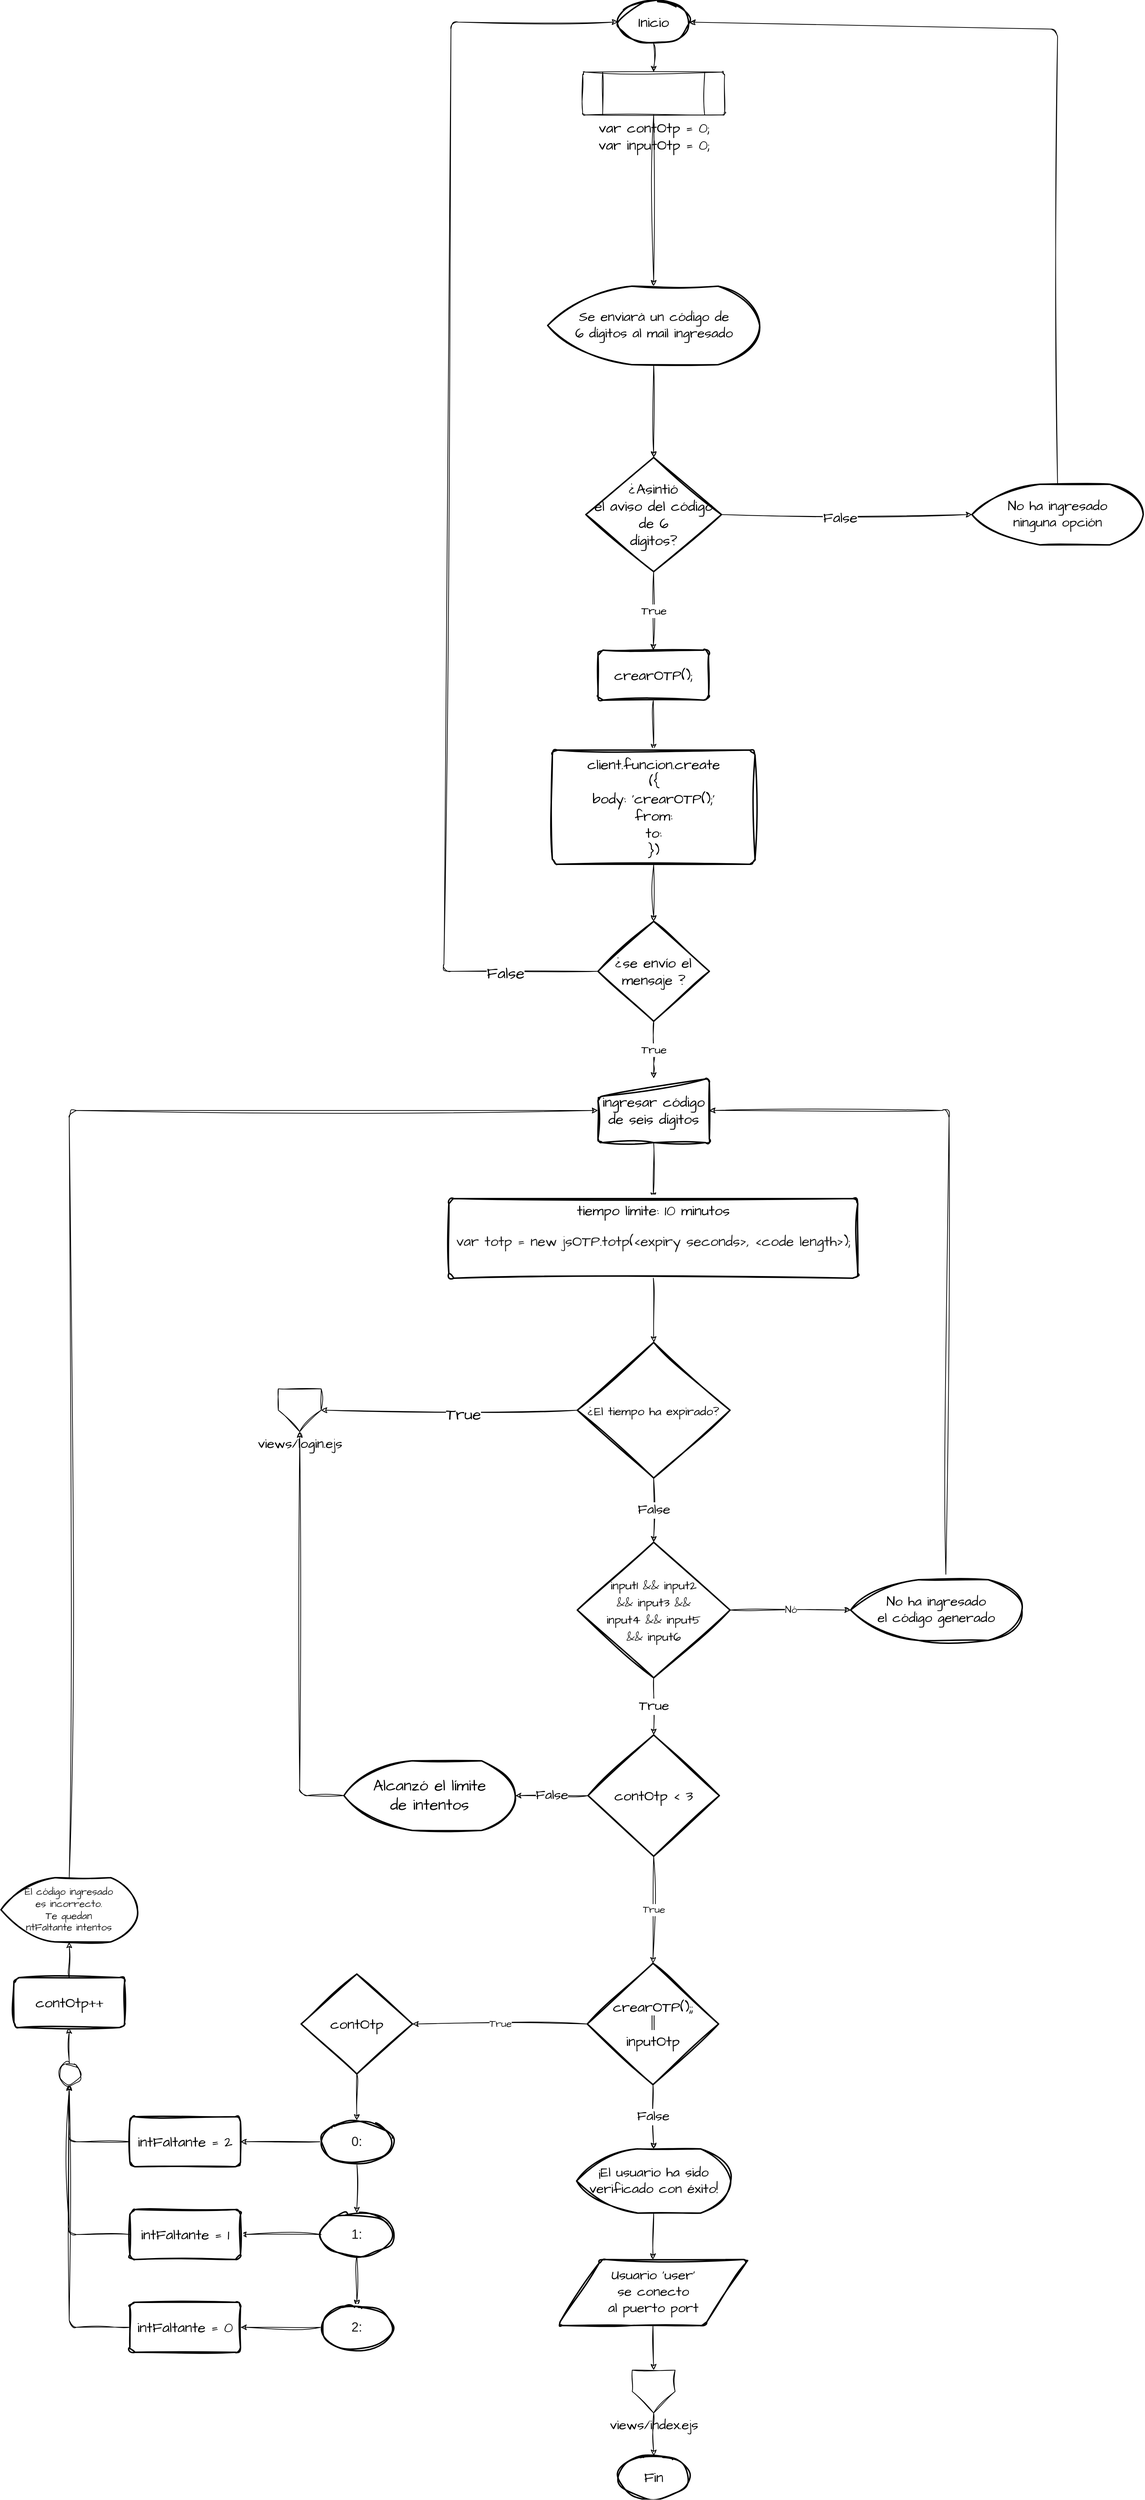 <mxfile>
    <diagram id="6uNjinG-GGIPWo5Y6LsR" name="Página-1">
        <mxGraphModel dx="2491" dy="928" grid="1" gridSize="10" guides="1" tooltips="1" connect="1" arrows="1" fold="1" page="1" pageScale="1" pageWidth="827" pageHeight="1169" math="0" shadow="0">
            <root>
                <mxCell id="0"/>
                <mxCell id="1" parent="0"/>
                <mxCell id="9" style="edgeStyle=none;sketch=1;hachureGap=4;jiggle=2;curveFitting=1;html=1;exitX=0.5;exitY=1;exitDx=0;exitDy=0;exitPerimeter=0;entryX=0.5;entryY=0;entryDx=0;entryDy=0;fontFamily=Architects Daughter;fontSource=https%3A%2F%2Ffonts.googleapis.com%2Fcss%3Ffamily%3DArchitects%2BDaughter;fontSize=16;" parent="1" source="2" target="3" edge="1">
                    <mxGeometry relative="1" as="geometry"/>
                </mxCell>
                <mxCell id="2" value="Inicio" style="strokeWidth=2;html=1;shape=mxgraph.flowchart.start_1;whiteSpace=wrap;sketch=1;hachureGap=4;jiggle=2;curveFitting=1;fontFamily=Architects Daughter;fontSource=https%3A%2F%2Ffonts.googleapis.com%2Fcss%3Ffamily%3DArchitects%2BDaughter;fontSize=20;" parent="1" vertex="1">
                    <mxGeometry x="364" y="40" width="100" height="60" as="geometry"/>
                </mxCell>
                <mxCell id="3" value="var contOtp = 0;&lt;br&gt;var inputOtp = 0;" style="verticalLabelPosition=bottom;verticalAlign=top;html=1;shape=process;whiteSpace=wrap;rounded=1;size=0.14;arcSize=6;sketch=1;hachureGap=4;jiggle=2;curveFitting=1;fontFamily=Architects Daughter;fontSource=https%3A%2F%2Ffonts.googleapis.com%2Fcss%3Ffamily%3DArchitects%2BDaughter;fontSize=20;" parent="1" vertex="1">
                    <mxGeometry x="314.5" y="140" width="199" height="60" as="geometry"/>
                </mxCell>
                <mxCell id="11" style="edgeStyle=none;sketch=1;hachureGap=4;jiggle=2;curveFitting=1;html=1;exitX=0.5;exitY=1;exitDx=0;exitDy=0;fontFamily=Architects Daughter;fontSource=https%3A%2F%2Ffonts.googleapis.com%2Fcss%3Ffamily%3DArchitects%2BDaughter;fontSize=16;entryX=0.5;entryY=0;entryDx=0;entryDy=0;entryPerimeter=0;" parent="1" source="3" target="105" edge="1">
                    <mxGeometry relative="1" as="geometry">
                        <mxPoint x="414" y="410" as="sourcePoint"/>
                        <mxPoint x="414" y="610" as="targetPoint"/>
                    </mxGeometry>
                </mxCell>
                <mxCell id="23" style="edgeStyle=none;sketch=1;hachureGap=4;jiggle=2;curveFitting=1;html=1;exitX=0.5;exitY=1;exitDx=0;exitDy=0;entryX=0.5;entryY=0;entryDx=0;entryDy=0;fontFamily=Architects Daughter;fontSource=https%3A%2F%2Ffonts.googleapis.com%2Fcss%3Ffamily%3DArchitects%2BDaughter;fontSize=16;" parent="1" source="19" target="22" edge="1">
                    <mxGeometry relative="1" as="geometry"/>
                </mxCell>
                <mxCell id="19" value="crearOTP();" style="rounded=1;whiteSpace=wrap;html=1;absoluteArcSize=1;arcSize=14;strokeWidth=2;sketch=1;hachureGap=4;jiggle=2;curveFitting=1;fontFamily=Architects Daughter;fontSource=https%3A%2F%2Ffonts.googleapis.com%2Fcss%3Ffamily%3DArchitects%2BDaughter;fontSize=20;" parent="1" vertex="1">
                    <mxGeometry x="336" y="950" width="155" height="70" as="geometry"/>
                </mxCell>
                <mxCell id="25" style="edgeStyle=none;sketch=1;hachureGap=4;jiggle=2;curveFitting=1;html=1;exitX=0.5;exitY=1;exitDx=0;exitDy=0;entryX=0.5;entryY=0;entryDx=0;entryDy=0;entryPerimeter=0;fontFamily=Architects Daughter;fontSource=https%3A%2F%2Ffonts.googleapis.com%2Fcss%3Ffamily%3DArchitects%2BDaughter;fontSize=16;" parent="1" source="22" target="24" edge="1">
                    <mxGeometry relative="1" as="geometry"/>
                </mxCell>
                <mxCell id="22" value="client.funcion.create&lt;br&gt;({&lt;br&gt;body: 'crearOTP();'&lt;br&gt;from:&lt;br&gt;to:&lt;br&gt;})" style="rounded=1;whiteSpace=wrap;html=1;absoluteArcSize=1;arcSize=14;strokeWidth=2;sketch=1;hachureGap=4;jiggle=2;curveFitting=1;fontFamily=Architects Daughter;fontSource=https%3A%2F%2Ffonts.googleapis.com%2Fcss%3Ffamily%3DArchitects%2BDaughter;fontSize=20;" parent="1" vertex="1">
                    <mxGeometry x="272" y="1090" width="284" height="160" as="geometry"/>
                </mxCell>
                <mxCell id="26" style="edgeStyle=none;sketch=1;hachureGap=4;jiggle=2;curveFitting=1;html=1;exitX=0;exitY=0.5;exitDx=0;exitDy=0;exitPerimeter=0;entryX=0;entryY=0.5;entryDx=0;entryDy=0;entryPerimeter=0;fontFamily=Architects Daughter;fontSource=https%3A%2F%2Ffonts.googleapis.com%2Fcss%3Ffamily%3DArchitects%2BDaughter;fontSize=16;" parent="1" source="24" target="2" edge="1">
                    <mxGeometry relative="1" as="geometry">
                        <Array as="points">
                            <mxPoint x="120" y="1400"/>
                            <mxPoint x="130" y="70"/>
                        </Array>
                    </mxGeometry>
                </mxCell>
                <mxCell id="97" value="False" style="edgeLabel;html=1;align=center;verticalAlign=middle;resizable=0;points=[];fontSize=22;fontFamily=Architects Daughter;" parent="26" vertex="1" connectable="0">
                    <mxGeometry x="-0.853" y="4" relative="1" as="geometry">
                        <mxPoint x="1" as="offset"/>
                    </mxGeometry>
                </mxCell>
                <mxCell id="28" value="True" style="edgeStyle=none;sketch=1;hachureGap=4;jiggle=2;curveFitting=1;html=1;exitX=0.5;exitY=1;exitDx=0;exitDy=0;exitPerimeter=0;entryX=0.5;entryY=0;entryDx=0;entryDy=0;fontFamily=Architects Daughter;fontSource=https%3A%2F%2Ffonts.googleapis.com%2Fcss%3Ffamily%3DArchitects%2BDaughter;fontSize=16;" parent="1" source="24" target="27" edge="1">
                    <mxGeometry relative="1" as="geometry">
                        <Array as="points">
                            <mxPoint x="414" y="1520"/>
                        </Array>
                    </mxGeometry>
                </mxCell>
                <mxCell id="24" value="¿se envío el mensaje ?" style="strokeWidth=2;html=1;shape=mxgraph.flowchart.decision;whiteSpace=wrap;sketch=1;hachureGap=4;jiggle=2;curveFitting=1;fontFamily=Architects Daughter;fontSource=https%3A%2F%2Ffonts.googleapis.com%2Fcss%3Ffamily%3DArchitects%2BDaughter;fontSize=20;" parent="1" vertex="1">
                    <mxGeometry x="336" y="1330" width="156" height="140" as="geometry"/>
                </mxCell>
                <mxCell id="31" style="edgeStyle=none;sketch=1;hachureGap=4;jiggle=2;curveFitting=1;html=1;exitX=0.5;exitY=1;exitDx=0;exitDy=0;entryX=0.5;entryY=0;entryDx=0;entryDy=0;fontFamily=Architects Daughter;fontSource=https%3A%2F%2Ffonts.googleapis.com%2Fcss%3Ffamily%3DArchitects%2BDaughter;fontSize=20;fontColor=#191919;" parent="1" source="27" target="30" edge="1">
                    <mxGeometry relative="1" as="geometry"/>
                </mxCell>
                <mxCell id="27" value="ingresar código de seis dígitos" style="html=1;strokeWidth=2;shape=manualInput;whiteSpace=wrap;rounded=1;size=26;arcSize=11;sketch=1;hachureGap=4;jiggle=2;curveFitting=1;fontFamily=Architects Daughter;fontSource=https%3A%2F%2Ffonts.googleapis.com%2Fcss%3Ffamily%3DArchitects%2BDaughter;fontSize=20;" parent="1" vertex="1">
                    <mxGeometry x="336" y="1550" width="156" height="90" as="geometry"/>
                </mxCell>
                <mxCell id="76" style="edgeStyle=none;sketch=1;hachureGap=4;jiggle=2;curveFitting=1;html=1;exitX=0.5;exitY=1;exitDx=0;exitDy=0;entryX=0.5;entryY=0;entryDx=0;entryDy=0;entryPerimeter=0;fontFamily=Architects Daughter;fontSource=https%3A%2F%2Ffonts.googleapis.com%2Fcss%3Ffamily%3DArchitects%2BDaughter;fontSize=19;" parent="1" source="30" target="75" edge="1">
                    <mxGeometry relative="1" as="geometry"/>
                </mxCell>
                <mxCell id="30" value="tiempo límite: 10 minutos&lt;br&gt;&lt;pre style=&quot;border-color: var(--border-color); box-sizing: border-box; margin-top: 0px; margin-bottom: 16px; overflow-wrap: normal; padding: 16px; overflow: auto; line-height: 1.45; border-radius: 6px; text-align: start;&quot; class=&quot;notranslate&quot;&gt;&lt;code style=&quot;background-image: initial; background-position: initial; background-size: initial; background-repeat: initial; background-attachment: initial; background-origin: initial; background-clip: initial; border: 0px; box-sizing: border-box; padding: 0px; margin: 0px; border-radius: 6px; word-break: normal; display: inline; overflow: visible; line-height: inherit; overflow-wrap: normal;&quot;&gt;&lt;font data-font-src=&quot;https://fonts.googleapis.com/css?family=Architects+Daughter&quot; face=&quot;Architects Daughter&quot; color=&quot;#191919&quot; style=&quot;border-color: var(--border-color); font-size: 20px; background-color: rgb(255, 255, 255);&quot;&gt;var totp = new jsOTP.totp(&amp;lt;expiry seconds&amp;gt;, &amp;lt;code length&amp;gt;);&lt;/font&gt;&lt;/code&gt;&lt;/pre&gt;" style="rounded=1;whiteSpace=wrap;html=1;absoluteArcSize=1;arcSize=14;strokeWidth=2;sketch=1;hachureGap=4;jiggle=2;curveFitting=1;fontFamily=Architects Daughter;fontSource=https%3A%2F%2Ffonts.googleapis.com%2Fcss%3Ffamily%3DArchitects%2BDaughter;fontSize=20;" parent="1" vertex="1">
                    <mxGeometry x="127" y="1718.5" width="573" height="111.5" as="geometry"/>
                </mxCell>
                <mxCell id="35" value="Nó" style="edgeStyle=none;sketch=1;hachureGap=4;jiggle=2;curveFitting=1;html=1;exitX=1;exitY=0.5;exitDx=0;exitDy=0;exitPerimeter=0;fontFamily=Architects Daughter;fontSource=https%3A%2F%2Ffonts.googleapis.com%2Fcss%3Ffamily%3DArchitects%2BDaughter;fontSize=14;fontColor=#191919;entryX=0;entryY=0.5;entryDx=0;entryDy=0;entryPerimeter=0;" parent="1" source="32" target="74" edge="1">
                    <mxGeometry relative="1" as="geometry">
                        <mxPoint x="670" y="2295" as="targetPoint"/>
                    </mxGeometry>
                </mxCell>
                <mxCell id="39" value="True" style="edgeStyle=none;sketch=1;hachureGap=4;jiggle=2;curveFitting=1;html=1;exitX=0.5;exitY=1;exitDx=0;exitDy=0;exitPerimeter=0;entryX=0.5;entryY=0;entryDx=0;entryDy=0;entryPerimeter=0;fontFamily=Architects Daughter;fontSource=https%3A%2F%2Ffonts.googleapis.com%2Fcss%3Ffamily%3DArchitects%2BDaughter;fontSize=14;fontColor=#191919;" parent="1" source="91" target="38" edge="1">
                    <mxGeometry relative="1" as="geometry">
                        <mxPoint x="414" y="2710" as="sourcePoint"/>
                    </mxGeometry>
                </mxCell>
                <mxCell id="92" value="True" style="edgeStyle=none;sketch=1;hachureGap=4;jiggle=2;curveFitting=1;html=1;exitX=0.5;exitY=1;exitDx=0;exitDy=0;exitPerimeter=0;entryX=0.5;entryY=0;entryDx=0;entryDy=0;entryPerimeter=0;fontFamily=Architects Daughter;fontSource=https%3A%2F%2Ffonts.googleapis.com%2Fcss%3Ffamily%3DArchitects%2BDaughter;fontSize=19;" parent="1" source="32" target="91" edge="1">
                    <mxGeometry relative="1" as="geometry"/>
                </mxCell>
                <mxCell id="32" value="&lt;font style=&quot;font-size: 17px;&quot;&gt;input1 &amp;amp;&amp;amp; input2&lt;br&gt;&amp;amp;&amp;amp; input3 &amp;amp;&amp;amp;&lt;br&gt;input4 &amp;amp;&amp;amp; input5&lt;br&gt;&amp;amp;&amp;amp; input6&lt;/font&gt;" style="strokeWidth=2;html=1;shape=mxgraph.flowchart.decision;whiteSpace=wrap;sketch=1;hachureGap=4;jiggle=2;curveFitting=1;fontFamily=Architects Daughter;fontSource=https%3A%2F%2Ffonts.googleapis.com%2Fcss%3Ffamily%3DArchitects%2BDaughter;fontSize=20;" parent="1" vertex="1">
                    <mxGeometry x="307" y="2200" width="214" height="190" as="geometry"/>
                </mxCell>
                <mxCell id="37" style="edgeStyle=none;sketch=1;hachureGap=4;jiggle=2;curveFitting=1;html=1;exitX=0.556;exitY=-0.089;exitDx=0;exitDy=0;exitPerimeter=0;entryX=1;entryY=0.5;entryDx=0;entryDy=0;fontFamily=Architects Daughter;fontSource=https%3A%2F%2Ffonts.googleapis.com%2Fcss%3Ffamily%3DArchitects%2BDaughter;fontSize=14;fontColor=#191919;" parent="1" source="74" target="27" edge="1">
                    <mxGeometry relative="1" as="geometry">
                        <Array as="points">
                            <mxPoint x="828" y="1595"/>
                        </Array>
                        <mxPoint x="828" y="1935" as="sourcePoint"/>
                    </mxGeometry>
                </mxCell>
                <mxCell id="42" value="True" style="edgeStyle=none;sketch=1;hachureGap=4;jiggle=2;curveFitting=1;html=1;exitX=0;exitY=0.5;exitDx=0;exitDy=0;exitPerimeter=0;entryX=1;entryY=0.5;entryDx=0;entryDy=0;entryPerimeter=0;fontFamily=Architects Daughter;fontSource=https%3A%2F%2Ffonts.googleapis.com%2Fcss%3Ffamily%3DArchitects%2BDaughter;fontSize=14;fontColor=#191919;" parent="1" source="38" target="41" edge="1">
                    <mxGeometry relative="1" as="geometry"/>
                </mxCell>
                <mxCell id="80" value="False" style="edgeStyle=none;sketch=1;hachureGap=4;jiggle=2;curveFitting=1;html=1;exitX=0.5;exitY=1;exitDx=0;exitDy=0;exitPerimeter=0;entryX=0.5;entryY=0;entryDx=0;entryDy=0;entryPerimeter=0;fontFamily=Architects Daughter;fontSource=https%3A%2F%2Ffonts.googleapis.com%2Fcss%3Ffamily%3DArchitects%2BDaughter;fontSize=19;" parent="1" source="38" target="79" edge="1">
                    <mxGeometry relative="1" as="geometry"/>
                </mxCell>
                <mxCell id="38" value="crearOTP();;&lt;br&gt;||&lt;br&gt;inputOtp" style="strokeWidth=2;html=1;shape=mxgraph.flowchart.decision;whiteSpace=wrap;sketch=1;hachureGap=4;jiggle=2;curveFitting=1;fontFamily=Architects Daughter;fontSource=https%3A%2F%2Ffonts.googleapis.com%2Fcss%3Ffamily%3DArchitects%2BDaughter;fontSize=20;" parent="1" vertex="1">
                    <mxGeometry x="321" y="2790" width="184" height="170" as="geometry"/>
                </mxCell>
                <mxCell id="48" style="edgeStyle=none;sketch=1;hachureGap=4;jiggle=2;curveFitting=1;html=1;exitX=0.5;exitY=1;exitDx=0;exitDy=0;exitPerimeter=0;entryX=0.5;entryY=0;entryDx=0;entryDy=0;entryPerimeter=0;fontFamily=Architects Daughter;fontSource=https%3A%2F%2Ffonts.googleapis.com%2Fcss%3Ffamily%3DArchitects%2BDaughter;fontSize=14;fontColor=#191919;" parent="1" source="41" target="45" edge="1">
                    <mxGeometry relative="1" as="geometry"/>
                </mxCell>
                <mxCell id="41" value="contOtp" style="strokeWidth=2;html=1;shape=mxgraph.flowchart.decision;whiteSpace=wrap;sketch=1;hachureGap=4;jiggle=2;curveFitting=1;fontFamily=Architects Daughter;fontSource=https%3A%2F%2Ffonts.googleapis.com%2Fcss%3Ffamily%3DArchitects%2BDaughter;fontSize=20;" parent="1" vertex="1">
                    <mxGeometry x="-80" y="2805" width="156" height="140" as="geometry"/>
                </mxCell>
                <mxCell id="49" style="edgeStyle=none;sketch=1;hachureGap=4;jiggle=2;curveFitting=1;html=1;exitX=0.5;exitY=1;exitDx=0;exitDy=0;exitPerimeter=0;entryX=0.5;entryY=0;entryDx=0;entryDy=0;entryPerimeter=0;fontFamily=Architects Daughter;fontSource=https%3A%2F%2Ffonts.googleapis.com%2Fcss%3Ffamily%3DArchitects%2BDaughter;fontSize=14;fontColor=#191919;" parent="1" source="45" target="46" edge="1">
                    <mxGeometry relative="1" as="geometry"/>
                </mxCell>
                <mxCell id="62" style="edgeStyle=none;sketch=1;hachureGap=4;jiggle=2;curveFitting=1;html=1;exitX=0;exitY=0.5;exitDx=0;exitDy=0;exitPerimeter=0;entryX=1;entryY=0.5;entryDx=0;entryDy=0;fontFamily=Architects Daughter;fontSource=https%3A%2F%2Ffonts.googleapis.com%2Fcss%3Ffamily%3DArchitects%2BDaughter;fontSize=14;fontColor=#191919;" parent="1" source="45" target="59" edge="1">
                    <mxGeometry relative="1" as="geometry"/>
                </mxCell>
                <mxCell id="45" value="&lt;font style=&quot;font-size: 18px;&quot;&gt;0:&lt;/font&gt;" style="strokeWidth=2;html=1;shape=mxgraph.flowchart.start_1;whiteSpace=wrap;labelBackgroundColor=none;fontColor=#191919;sketch=1;curveFitting=1;jiggle=2;" parent="1" vertex="1">
                    <mxGeometry x="-52" y="3010" width="100" height="60" as="geometry"/>
                </mxCell>
                <mxCell id="51" style="edgeStyle=none;sketch=1;hachureGap=4;jiggle=2;curveFitting=1;html=1;exitX=0.5;exitY=1;exitDx=0;exitDy=0;exitPerimeter=0;entryX=0.5;entryY=0;entryDx=0;entryDy=0;entryPerimeter=0;fontFamily=Architects Daughter;fontSource=https%3A%2F%2Ffonts.googleapis.com%2Fcss%3Ffamily%3DArchitects%2BDaughter;fontSize=14;fontColor=#191919;" parent="1" source="46" target="47" edge="1">
                    <mxGeometry relative="1" as="geometry"/>
                </mxCell>
                <mxCell id="63" style="edgeStyle=none;sketch=1;hachureGap=4;jiggle=2;curveFitting=1;html=1;exitX=0;exitY=0.5;exitDx=0;exitDy=0;exitPerimeter=0;entryX=1;entryY=0.5;entryDx=0;entryDy=0;fontFamily=Architects Daughter;fontSource=https%3A%2F%2Ffonts.googleapis.com%2Fcss%3Ffamily%3DArchitects%2BDaughter;fontSize=14;fontColor=#191919;" parent="1" source="46" target="60" edge="1">
                    <mxGeometry relative="1" as="geometry"/>
                </mxCell>
                <mxCell id="46" value="&lt;font style=&quot;font-size: 18px;&quot;&gt;1:&lt;/font&gt;" style="strokeWidth=2;html=1;shape=mxgraph.flowchart.start_1;whiteSpace=wrap;labelBackgroundColor=none;fontColor=#191919;sketch=1;curveFitting=1;jiggle=2;" parent="1" vertex="1">
                    <mxGeometry x="-52" y="3140" width="100" height="60" as="geometry"/>
                </mxCell>
                <mxCell id="64" style="edgeStyle=none;sketch=1;hachureGap=4;jiggle=2;curveFitting=1;html=1;exitX=0;exitY=0.5;exitDx=0;exitDy=0;exitPerimeter=0;entryX=1;entryY=0.5;entryDx=0;entryDy=0;fontFamily=Architects Daughter;fontSource=https%3A%2F%2Ffonts.googleapis.com%2Fcss%3Ffamily%3DArchitects%2BDaughter;fontSize=14;fontColor=#191919;" parent="1" source="47" target="61" edge="1">
                    <mxGeometry relative="1" as="geometry"/>
                </mxCell>
                <mxCell id="47" value="&lt;font style=&quot;font-size: 18px;&quot;&gt;2:&lt;/font&gt;" style="strokeWidth=2;html=1;shape=mxgraph.flowchart.start_1;whiteSpace=wrap;labelBackgroundColor=none;fontColor=#191919;sketch=1;curveFitting=1;jiggle=2;" parent="1" vertex="1">
                    <mxGeometry x="-52" y="3270" width="100" height="60" as="geometry"/>
                </mxCell>
                <mxCell id="66" style="edgeStyle=none;sketch=1;hachureGap=4;jiggle=2;curveFitting=1;html=1;exitX=0;exitY=0.5;exitDx=0;exitDy=0;entryX=0.5;entryY=1;entryDx=0;entryDy=0;entryPerimeter=0;fontFamily=Architects Daughter;fontSource=https%3A%2F%2Ffonts.googleapis.com%2Fcss%3Ffamily%3DArchitects%2BDaughter;fontSize=14;fontColor=#191919;" parent="1" source="59" target="65" edge="1">
                    <mxGeometry relative="1" as="geometry">
                        <Array as="points">
                            <mxPoint x="-405" y="3040"/>
                        </Array>
                    </mxGeometry>
                </mxCell>
                <mxCell id="59" value="intFaltante = 2" style="rounded=1;whiteSpace=wrap;html=1;absoluteArcSize=1;arcSize=14;strokeWidth=2;sketch=1;hachureGap=4;jiggle=2;curveFitting=1;fontFamily=Architects Daughter;fontSource=https%3A%2F%2Ffonts.googleapis.com%2Fcss%3Ffamily%3DArchitects%2BDaughter;fontSize=20;" parent="1" vertex="1">
                    <mxGeometry x="-320" y="3005" width="155" height="70" as="geometry"/>
                </mxCell>
                <mxCell id="67" style="edgeStyle=none;sketch=1;hachureGap=4;jiggle=2;curveFitting=1;html=1;exitX=0;exitY=0.5;exitDx=0;exitDy=0;entryX=0.5;entryY=1;entryDx=0;entryDy=0;entryPerimeter=0;fontFamily=Architects Daughter;fontSource=https%3A%2F%2Ffonts.googleapis.com%2Fcss%3Ffamily%3DArchitects%2BDaughter;fontSize=14;fontColor=#191919;" parent="1" source="60" target="65" edge="1">
                    <mxGeometry relative="1" as="geometry">
                        <Array as="points">
                            <mxPoint x="-405" y="3170"/>
                        </Array>
                    </mxGeometry>
                </mxCell>
                <mxCell id="60" value="intFaltante = 1" style="rounded=1;whiteSpace=wrap;html=1;absoluteArcSize=1;arcSize=14;strokeWidth=2;sketch=1;hachureGap=4;jiggle=2;curveFitting=1;fontFamily=Architects Daughter;fontSource=https%3A%2F%2Ffonts.googleapis.com%2Fcss%3Ffamily%3DArchitects%2BDaughter;fontSize=20;" parent="1" vertex="1">
                    <mxGeometry x="-320" y="3135" width="155" height="70" as="geometry"/>
                </mxCell>
                <mxCell id="68" style="edgeStyle=none;sketch=1;hachureGap=4;jiggle=2;curveFitting=1;html=1;exitX=0;exitY=0.5;exitDx=0;exitDy=0;entryX=0.5;entryY=1;entryDx=0;entryDy=0;entryPerimeter=0;fontFamily=Architects Daughter;fontSource=https%3A%2F%2Ffonts.googleapis.com%2Fcss%3Ffamily%3DArchitects%2BDaughter;fontSize=14;fontColor=#191919;" parent="1" source="61" target="65" edge="1">
                    <mxGeometry relative="1" as="geometry">
                        <Array as="points">
                            <mxPoint x="-405" y="3300"/>
                        </Array>
                    </mxGeometry>
                </mxCell>
                <mxCell id="61" value="intFaltante = 0" style="rounded=1;whiteSpace=wrap;html=1;absoluteArcSize=1;arcSize=14;strokeWidth=2;sketch=1;hachureGap=4;jiggle=2;curveFitting=1;fontFamily=Architects Daughter;fontSource=https%3A%2F%2Ffonts.googleapis.com%2Fcss%3Ffamily%3DArchitects%2BDaughter;fontSize=20;" parent="1" vertex="1">
                    <mxGeometry x="-320" y="3265" width="155" height="70" as="geometry"/>
                </mxCell>
                <mxCell id="70" style="edgeStyle=none;sketch=1;hachureGap=4;jiggle=2;curveFitting=1;html=1;exitX=0.5;exitY=0;exitDx=0;exitDy=0;exitPerimeter=0;entryX=0.5;entryY=1;entryDx=0;entryDy=0;fontFamily=Architects Daughter;fontSource=https%3A%2F%2Ffonts.googleapis.com%2Fcss%3Ffamily%3DArchitects%2BDaughter;fontSize=14;fontColor=#191919;" parent="1" source="65" target="69" edge="1">
                    <mxGeometry relative="1" as="geometry"/>
                </mxCell>
                <mxCell id="65" value="" style="verticalLabelPosition=bottom;verticalAlign=top;html=1;shape=mxgraph.flowchart.on-page_reference;sketch=1;hachureGap=4;jiggle=2;curveFitting=1;fontFamily=Architects Daughter;fontSource=https%3A%2F%2Ffonts.googleapis.com%2Fcss%3Ffamily%3DArchitects%2BDaughter;fontSize=20;" parent="1" vertex="1">
                    <mxGeometry x="-420" y="2930" width="30" height="30" as="geometry"/>
                </mxCell>
                <mxCell id="72" style="edgeStyle=none;sketch=1;hachureGap=4;jiggle=2;curveFitting=1;html=1;exitX=0.5;exitY=0;exitDx=0;exitDy=0;entryX=0.5;entryY=1;entryDx=0;entryDy=0;entryPerimeter=0;fontFamily=Architects Daughter;fontSource=https%3A%2F%2Ffonts.googleapis.com%2Fcss%3Ffamily%3DArchitects%2BDaughter;fontSize=14;fontColor=#191919;" parent="1" source="69" target="71" edge="1">
                    <mxGeometry relative="1" as="geometry"/>
                </mxCell>
                <mxCell id="69" value="contOtp++" style="rounded=1;whiteSpace=wrap;html=1;absoluteArcSize=1;arcSize=14;strokeWidth=2;sketch=1;hachureGap=4;jiggle=2;curveFitting=1;fontFamily=Architects Daughter;fontSource=https%3A%2F%2Ffonts.googleapis.com%2Fcss%3Ffamily%3DArchitects%2BDaughter;fontSize=20;" parent="1" vertex="1">
                    <mxGeometry x="-482.5" y="2810" width="155" height="70" as="geometry"/>
                </mxCell>
                <mxCell id="73" style="edgeStyle=none;sketch=1;hachureGap=4;jiggle=2;curveFitting=1;html=1;exitX=0.5;exitY=0;exitDx=0;exitDy=0;exitPerimeter=0;entryX=0;entryY=0.5;entryDx=0;entryDy=0;fontFamily=Architects Daughter;fontSource=https%3A%2F%2Ffonts.googleapis.com%2Fcss%3Ffamily%3DArchitects%2BDaughter;fontSize=14;fontColor=#191919;" parent="1" source="71" target="27" edge="1">
                    <mxGeometry relative="1" as="geometry">
                        <Array as="points">
                            <mxPoint x="-405" y="1595"/>
                        </Array>
                    </mxGeometry>
                </mxCell>
                <mxCell id="71" value="El código ingresado&lt;br&gt;es incorrecto.&lt;br&gt;Te quedan &lt;br&gt;ntFaltante intentos" style="strokeWidth=2;html=1;shape=mxgraph.flowchart.display;whiteSpace=wrap;labelBackgroundColor=none;sketch=1;hachureGap=4;jiggle=2;curveFitting=1;fontFamily=Architects Daughter;fontSource=https%3A%2F%2Ffonts.googleapis.com%2Fcss%3Ffamily%3DArchitects%2BDaughter;fontSize=14;fontColor=#191919;" parent="1" vertex="1">
                    <mxGeometry x="-500.62" y="2670" width="191.25" height="90" as="geometry"/>
                </mxCell>
                <mxCell id="74" value="&lt;font style=&quot;font-size: 19px;&quot;&gt;No ha ingresado&lt;br&gt;el código generado&lt;/font&gt;" style="strokeWidth=2;html=1;shape=mxgraph.flowchart.display;whiteSpace=wrap;labelBackgroundColor=#FFFFFF;sketch=1;hachureGap=4;jiggle=2;curveFitting=1;fontFamily=Architects Daughter;fontSource=https%3A%2F%2Ffonts.googleapis.com%2Fcss%3Ffamily%3DArchitects%2BDaughter;fontSize=17;fillColor=#FFFFFF;" parent="1" vertex="1">
                    <mxGeometry x="690" y="2252.5" width="240" height="85" as="geometry"/>
                </mxCell>
                <mxCell id="77" value="False" style="edgeStyle=none;sketch=1;hachureGap=4;jiggle=2;curveFitting=1;html=1;exitX=0.5;exitY=1;exitDx=0;exitDy=0;exitPerimeter=0;fontFamily=Architects Daughter;fontSource=https%3A%2F%2Ffonts.googleapis.com%2Fcss%3Ffamily%3DArchitects%2BDaughter;fontSize=19;entryX=0.5;entryY=0;entryDx=0;entryDy=0;entryPerimeter=0;" parent="1" source="75" target="32" edge="1">
                    <mxGeometry relative="1" as="geometry">
                        <mxPoint x="414" y="2270" as="targetPoint"/>
                    </mxGeometry>
                </mxCell>
                <mxCell id="102" style="edgeStyle=none;sketch=1;hachureGap=4;jiggle=2;curveFitting=1;html=1;exitX=0;exitY=0.5;exitDx=0;exitDy=0;exitPerimeter=0;entryX=1;entryY=0.5;entryDx=0;entryDy=0;fontFamily=Architects Daughter;fontSource=https%3A%2F%2Ffonts.googleapis.com%2Fcss%3Ffamily%3DArchitects%2BDaughter;fontSize=22;" parent="1" source="75" target="95" edge="1">
                    <mxGeometry relative="1" as="geometry"/>
                </mxCell>
                <mxCell id="104" value="True" style="edgeLabel;html=1;align=center;verticalAlign=middle;resizable=0;points=[];fontSize=22;fontFamily=Architects Daughter;" parent="102" vertex="1" connectable="0">
                    <mxGeometry x="-0.109" y="7" relative="1" as="geometry">
                        <mxPoint as="offset"/>
                    </mxGeometry>
                </mxCell>
                <mxCell id="75" value="&lt;span style=&quot;font-size: 17px;&quot;&gt;¿El tiempo ha expirado?&lt;/span&gt;" style="strokeWidth=2;html=1;shape=mxgraph.flowchart.decision;whiteSpace=wrap;sketch=1;hachureGap=4;jiggle=2;curveFitting=1;fontFamily=Architects Daughter;fontSource=https%3A%2F%2Ffonts.googleapis.com%2Fcss%3Ffamily%3DArchitects%2BDaughter;fontSize=20;" parent="1" vertex="1">
                    <mxGeometry x="307" y="1920" width="214" height="190" as="geometry"/>
                </mxCell>
                <mxCell id="85" style="edgeStyle=none;sketch=1;hachureGap=4;jiggle=2;curveFitting=1;html=1;exitX=0.5;exitY=1;exitDx=0;exitDy=0;exitPerimeter=0;entryX=0.5;entryY=0;entryDx=0;entryDy=0;fontFamily=Architects Daughter;fontSource=https%3A%2F%2Ffonts.googleapis.com%2Fcss%3Ffamily%3DArchitects%2BDaughter;fontSize=19;" parent="1" source="79" target="84" edge="1">
                    <mxGeometry relative="1" as="geometry"/>
                </mxCell>
                <mxCell id="79" value="¡El usuario ha sido verificado con éxito!" style="strokeWidth=2;html=1;shape=mxgraph.flowchart.display;whiteSpace=wrap;labelBackgroundColor=none;sketch=1;hachureGap=4;jiggle=2;curveFitting=1;fontFamily=Architects Daughter;fontSource=https%3A%2F%2Ffonts.googleapis.com%2Fcss%3Ffamily%3DArchitects%2BDaughter;fontSize=19;fillColor=none;" parent="1" vertex="1">
                    <mxGeometry x="306" y="3050" width="216" height="90" as="geometry"/>
                </mxCell>
                <mxCell id="90" style="edgeStyle=none;sketch=1;hachureGap=4;jiggle=2;curveFitting=1;html=1;exitX=0.5;exitY=1;exitDx=0;exitDy=0;entryX=0.5;entryY=0;entryDx=0;entryDy=0;entryPerimeter=0;fontFamily=Architects Daughter;fontSource=https%3A%2F%2Ffonts.googleapis.com%2Fcss%3Ffamily%3DArchitects%2BDaughter;fontSize=19;" parent="1" source="81" target="89" edge="1">
                    <mxGeometry relative="1" as="geometry"/>
                </mxCell>
                <mxCell id="81" value="views/index.ejs" style="verticalLabelPosition=bottom;verticalAlign=top;html=1;shape=offPageConnector;rounded=0;size=0.5;labelBackgroundColor=none;sketch=1;hachureGap=4;jiggle=2;curveFitting=1;fontFamily=Architects Daughter;fontSource=https%3A%2F%2Ffonts.googleapis.com%2Fcss%3Ffamily%3DArchitects%2BDaughter;fontSize=19;fillColor=none;" parent="1" vertex="1">
                    <mxGeometry x="384" y="3360" width="60" height="60" as="geometry"/>
                </mxCell>
                <mxCell id="88" style="edgeStyle=none;sketch=1;hachureGap=4;jiggle=2;curveFitting=1;html=1;exitX=0.5;exitY=1;exitDx=0;exitDy=0;entryX=0.5;entryY=0;entryDx=0;entryDy=0;fontFamily=Architects Daughter;fontSource=https%3A%2F%2Ffonts.googleapis.com%2Fcss%3Ffamily%3DArchitects%2BDaughter;fontSize=19;" parent="1" source="84" target="81" edge="1">
                    <mxGeometry relative="1" as="geometry"/>
                </mxCell>
                <mxCell id="84" value="Usuario 'user'&lt;br&gt;se conecto&lt;br&gt;al puerto port" style="shape=parallelogram;html=1;strokeWidth=2;perimeter=parallelogramPerimeter;whiteSpace=wrap;rounded=1;arcSize=12;size=0.23;labelBackgroundColor=none;sketch=1;hachureGap=4;jiggle=2;curveFitting=1;fontFamily=Architects Daughter;fontSource=https%3A%2F%2Ffonts.googleapis.com%2Fcss%3Ffamily%3DArchitects%2BDaughter;fontSize=19;fillColor=none;" parent="1" vertex="1">
                    <mxGeometry x="279.5" y="3205" width="267" height="92.5" as="geometry"/>
                </mxCell>
                <mxCell id="89" value="Fin" style="strokeWidth=2;html=1;shape=mxgraph.flowchart.start_1;whiteSpace=wrap;sketch=1;hachureGap=4;jiggle=2;curveFitting=1;fontFamily=Architects Daughter;fontSource=https%3A%2F%2Ffonts.googleapis.com%2Fcss%3Ffamily%3DArchitects%2BDaughter;fontSize=20;" parent="1" vertex="1">
                    <mxGeometry x="364" y="3480" width="100" height="60" as="geometry"/>
                </mxCell>
                <mxCell id="94" value="False" style="edgeStyle=none;sketch=1;hachureGap=4;jiggle=2;curveFitting=1;html=1;exitX=0;exitY=0.5;exitDx=0;exitDy=0;exitPerimeter=0;entryX=1;entryY=0.5;entryDx=0;entryDy=0;entryPerimeter=0;fontFamily=Architects Daughter;fontSource=https%3A%2F%2Ffonts.googleapis.com%2Fcss%3Ffamily%3DArchitects%2BDaughter;fontSize=19;" parent="1" source="91" target="93" edge="1">
                    <mxGeometry relative="1" as="geometry"/>
                </mxCell>
                <mxCell id="91" value="contOtp &amp;lt; 3" style="strokeWidth=2;html=1;shape=mxgraph.flowchart.decision;whiteSpace=wrap;sketch=1;hachureGap=4;jiggle=2;curveFitting=1;fontFamily=Architects Daughter;fontSource=https%3A%2F%2Ffonts.googleapis.com%2Fcss%3Ffamily%3DArchitects%2BDaughter;fontSize=20;" parent="1" vertex="1">
                    <mxGeometry x="322" y="2470" width="184" height="170" as="geometry"/>
                </mxCell>
                <mxCell id="103" style="edgeStyle=none;sketch=1;hachureGap=4;jiggle=2;curveFitting=1;html=1;exitX=0;exitY=0.5;exitDx=0;exitDy=0;exitPerimeter=0;entryX=0.5;entryY=1;entryDx=0;entryDy=0;fontFamily=Architects Daughter;fontSource=https%3A%2F%2Ffonts.googleapis.com%2Fcss%3Ffamily%3DArchitects%2BDaughter;fontSize=22;" parent="1" source="93" target="95" edge="1">
                    <mxGeometry relative="1" as="geometry">
                        <Array as="points">
                            <mxPoint x="-82" y="2555"/>
                        </Array>
                    </mxGeometry>
                </mxCell>
                <mxCell id="93" value="&lt;font style=&quot;font-size: 22px;&quot;&gt;Alcanzó el límite&lt;br&gt;de intentos&lt;/font&gt;" style="strokeWidth=2;html=1;shape=mxgraph.flowchart.display;whiteSpace=wrap;labelBackgroundColor=#FFFFFF;sketch=1;hachureGap=4;jiggle=2;curveFitting=1;fontFamily=Architects Daughter;fontSource=https%3A%2F%2Ffonts.googleapis.com%2Fcss%3Ffamily%3DArchitects%2BDaughter;fontSize=17;fillColor=#FFFFFF;" parent="1" vertex="1">
                    <mxGeometry x="-20" y="2506.25" width="240" height="97.5" as="geometry"/>
                </mxCell>
                <mxCell id="95" value="views/login.ejs" style="verticalLabelPosition=bottom;verticalAlign=top;html=1;shape=offPageConnector;rounded=0;size=0.5;labelBackgroundColor=none;sketch=1;hachureGap=4;jiggle=2;curveFitting=1;fontFamily=Architects Daughter;fontSource=https%3A%2F%2Ffonts.googleapis.com%2Fcss%3Ffamily%3DArchitects%2BDaughter;fontSize=19;fillColor=none;" parent="1" vertex="1">
                    <mxGeometry x="-112" y="1985" width="60" height="60" as="geometry"/>
                </mxCell>
                <mxCell id="100" style="edgeStyle=none;sketch=1;hachureGap=4;jiggle=2;curveFitting=1;html=1;exitX=0.5;exitY=0;exitDx=0;exitDy=0;exitPerimeter=0;fontFamily=Architects Daughter;fontSource=https%3A%2F%2Ffonts.googleapis.com%2Fcss%3Ffamily%3DArchitects%2BDaughter;fontSize=22;entryX=1;entryY=0.5;entryDx=0;entryDy=0;entryPerimeter=0;" parent="1" source="98" target="2" edge="1">
                    <mxGeometry relative="1" as="geometry">
                        <mxPoint x="600" y="120" as="targetPoint"/>
                        <Array as="points">
                            <mxPoint x="980" y="80"/>
                        </Array>
                    </mxGeometry>
                </mxCell>
                <mxCell id="98" value="&lt;font style=&quot;font-size: 19px;&quot;&gt;No ha ingresado&lt;br&gt;ninguna opción&lt;br&gt;&lt;/font&gt;" style="strokeWidth=2;html=1;shape=mxgraph.flowchart.display;whiteSpace=wrap;labelBackgroundColor=#FFFFFF;sketch=1;hachureGap=4;jiggle=2;curveFitting=1;fontFamily=Architects Daughter;fontSource=https%3A%2F%2Ffonts.googleapis.com%2Fcss%3Ffamily%3DArchitects%2BDaughter;fontSize=17;fillColor=#FFFFFF;" parent="1" vertex="1">
                    <mxGeometry x="860" y="717.5" width="240" height="85" as="geometry"/>
                </mxCell>
                <mxCell id="107" style="edgeStyle=none;sketch=1;hachureGap=4;jiggle=2;curveFitting=1;html=1;exitX=0.5;exitY=1;exitDx=0;exitDy=0;exitPerimeter=0;entryX=0.5;entryY=0;entryDx=0;entryDy=0;entryPerimeter=0;fontFamily=Architects Daughter;fontSource=https%3A%2F%2Ffonts.googleapis.com%2Fcss%3Ffamily%3DArchitects%2BDaughter;fontSize=16;" parent="1" source="105" target="106" edge="1">
                    <mxGeometry relative="1" as="geometry"/>
                </mxCell>
                <mxCell id="105" value="&lt;font style=&quot;font-size: 19px;&quot;&gt;Se enviará un código de&lt;br&gt;6 dígitos al mail ingresado&lt;br&gt;&lt;/font&gt;" style="strokeWidth=2;html=1;shape=mxgraph.flowchart.display;whiteSpace=wrap;labelBackgroundColor=#FFFFFF;sketch=1;hachureGap=4;jiggle=2;curveFitting=1;fontFamily=Architects Daughter;fontSource=https%3A%2F%2Ffonts.googleapis.com%2Fcss%3Ffamily%3DArchitects%2BDaughter;fontSize=17;fillColor=#FFFFFF;" parent="1" vertex="1">
                    <mxGeometry x="265.5" y="440" width="297" height="110" as="geometry"/>
                </mxCell>
                <mxCell id="108" value="True" style="edgeStyle=none;sketch=1;hachureGap=4;jiggle=2;curveFitting=1;html=1;exitX=0.5;exitY=1;exitDx=0;exitDy=0;exitPerimeter=0;entryX=0.5;entryY=0;entryDx=0;entryDy=0;fontFamily=Architects Daughter;fontSource=https%3A%2F%2Ffonts.googleapis.com%2Fcss%3Ffamily%3DArchitects%2BDaughter;fontSize=16;" parent="1" source="106" target="19" edge="1">
                    <mxGeometry relative="1" as="geometry"/>
                </mxCell>
                <mxCell id="109" style="edgeStyle=none;sketch=1;hachureGap=4;jiggle=2;curveFitting=1;html=1;exitX=1;exitY=0.5;exitDx=0;exitDy=0;exitPerimeter=0;entryX=0;entryY=0.5;entryDx=0;entryDy=0;entryPerimeter=0;fontFamily=Architects Daughter;fontSource=https%3A%2F%2Ffonts.googleapis.com%2Fcss%3Ffamily%3DArchitects%2BDaughter;fontSize=16;" parent="1" source="106" target="98" edge="1">
                    <mxGeometry relative="1" as="geometry"/>
                </mxCell>
                <mxCell id="110" value="False" style="edgeLabel;html=1;align=center;verticalAlign=middle;resizable=0;points=[];fontSize=20;fontFamily=Architects Daughter;" parent="109" vertex="1" connectable="0">
                    <mxGeometry x="-0.056" y="-4" relative="1" as="geometry">
                        <mxPoint as="offset"/>
                    </mxGeometry>
                </mxCell>
                <mxCell id="106" value="¿Asintió&lt;br&gt;el aviso del código de 6&lt;br&gt;dígitos?" style="strokeWidth=2;html=1;shape=mxgraph.flowchart.decision;whiteSpace=wrap;sketch=1;hachureGap=4;jiggle=2;curveFitting=1;fontFamily=Architects Daughter;fontSource=https%3A%2F%2Ffonts.googleapis.com%2Fcss%3Ffamily%3DArchitects%2BDaughter;fontSize=20;" parent="1" vertex="1">
                    <mxGeometry x="319" y="680" width="190" height="160" as="geometry"/>
                </mxCell>
            </root>
        </mxGraphModel>
    </diagram>
</mxfile>